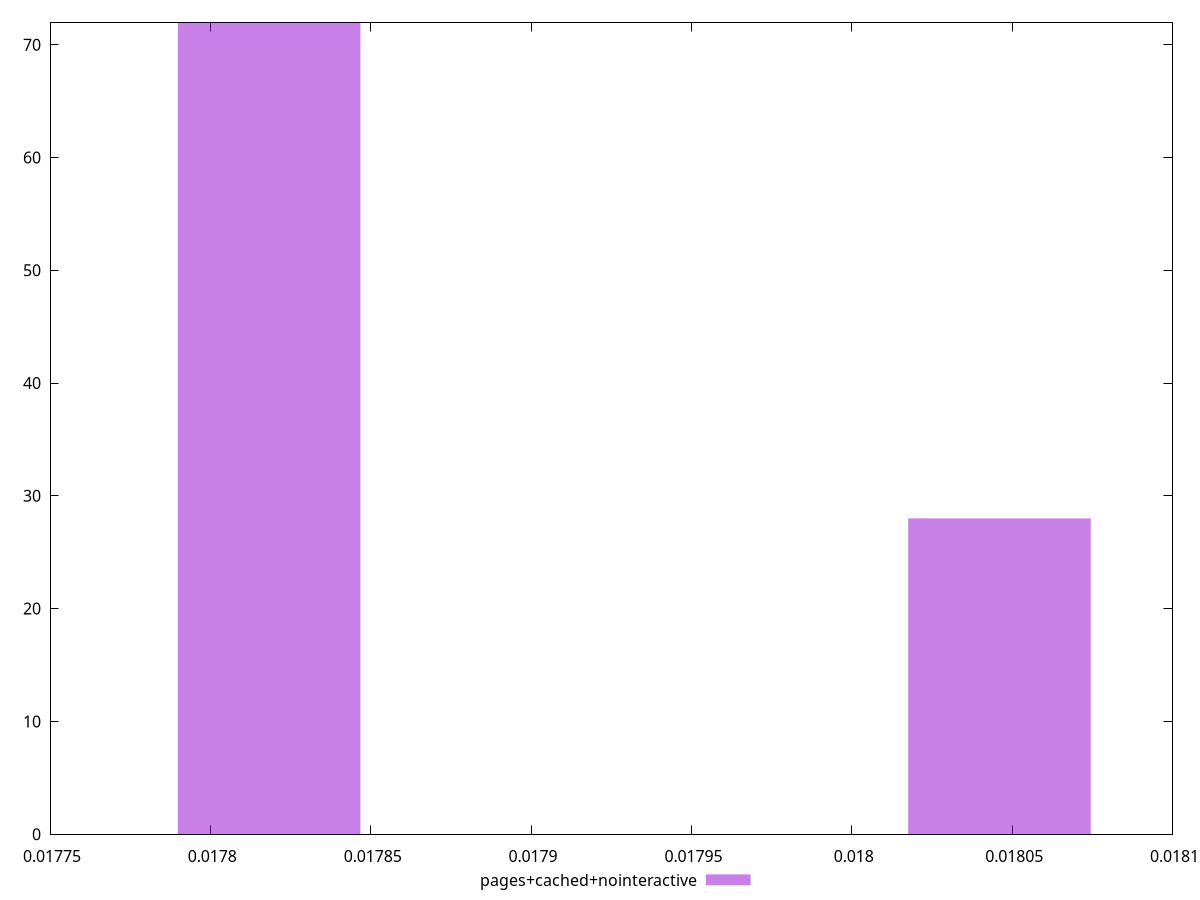 $_pagesCachedNointeractive <<EOF
0.018046041468736552 28
0.017818331166291924 72
EOF
set key outside below
set terminal pngcairo
set output "report_00006_2020-11-02T20-21-41.718Z/total-byte-weight/pages+cached+nointeractive//hist.png"
set yrange [0:72]
set boxwidth 0.00005692757561115631
set style fill transparent solid 0.5 noborder
plot $_pagesCachedNointeractive title "pages+cached+nointeractive" with boxes ,